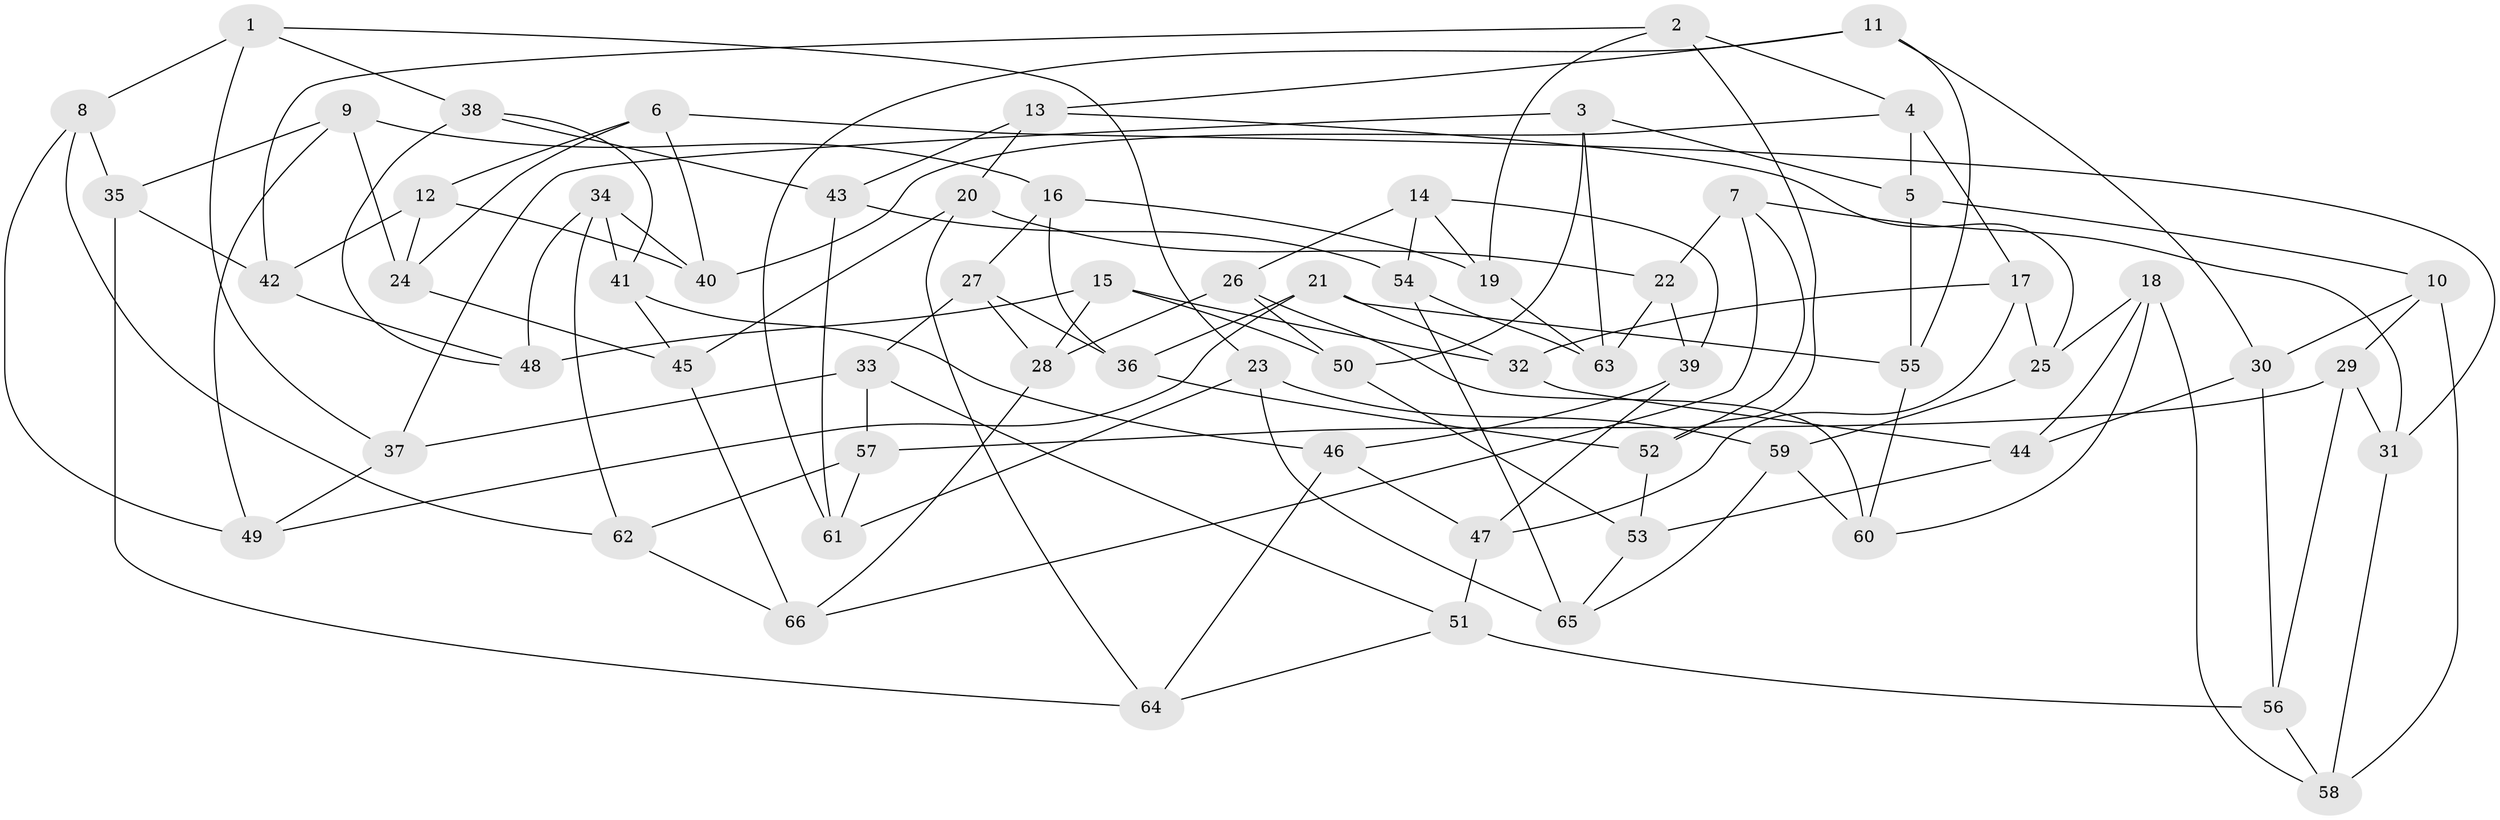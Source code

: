 // coarse degree distribution, {4: 0.5531914893617021, 6: 0.06382978723404255, 5: 0.2765957446808511, 3: 0.10638297872340426}
// Generated by graph-tools (version 1.1) at 2025/38/03/04/25 23:38:08]
// undirected, 66 vertices, 132 edges
graph export_dot {
  node [color=gray90,style=filled];
  1;
  2;
  3;
  4;
  5;
  6;
  7;
  8;
  9;
  10;
  11;
  12;
  13;
  14;
  15;
  16;
  17;
  18;
  19;
  20;
  21;
  22;
  23;
  24;
  25;
  26;
  27;
  28;
  29;
  30;
  31;
  32;
  33;
  34;
  35;
  36;
  37;
  38;
  39;
  40;
  41;
  42;
  43;
  44;
  45;
  46;
  47;
  48;
  49;
  50;
  51;
  52;
  53;
  54;
  55;
  56;
  57;
  58;
  59;
  60;
  61;
  62;
  63;
  64;
  65;
  66;
  1 -- 38;
  1 -- 8;
  1 -- 37;
  1 -- 23;
  2 -- 42;
  2 -- 4;
  2 -- 52;
  2 -- 19;
  3 -- 63;
  3 -- 37;
  3 -- 50;
  3 -- 5;
  4 -- 40;
  4 -- 5;
  4 -- 17;
  5 -- 55;
  5 -- 10;
  6 -- 12;
  6 -- 24;
  6 -- 31;
  6 -- 40;
  7 -- 52;
  7 -- 22;
  7 -- 31;
  7 -- 66;
  8 -- 49;
  8 -- 62;
  8 -- 35;
  9 -- 35;
  9 -- 16;
  9 -- 49;
  9 -- 24;
  10 -- 30;
  10 -- 58;
  10 -- 29;
  11 -- 30;
  11 -- 13;
  11 -- 61;
  11 -- 55;
  12 -- 42;
  12 -- 24;
  12 -- 40;
  13 -- 20;
  13 -- 25;
  13 -- 43;
  14 -- 54;
  14 -- 26;
  14 -- 39;
  14 -- 19;
  15 -- 50;
  15 -- 28;
  15 -- 32;
  15 -- 48;
  16 -- 36;
  16 -- 19;
  16 -- 27;
  17 -- 25;
  17 -- 47;
  17 -- 32;
  18 -- 58;
  18 -- 60;
  18 -- 44;
  18 -- 25;
  19 -- 63;
  20 -- 45;
  20 -- 64;
  20 -- 22;
  21 -- 55;
  21 -- 32;
  21 -- 36;
  21 -- 49;
  22 -- 39;
  22 -- 63;
  23 -- 61;
  23 -- 65;
  23 -- 59;
  24 -- 45;
  25 -- 59;
  26 -- 50;
  26 -- 60;
  26 -- 28;
  27 -- 36;
  27 -- 33;
  27 -- 28;
  28 -- 66;
  29 -- 31;
  29 -- 57;
  29 -- 56;
  30 -- 56;
  30 -- 44;
  31 -- 58;
  32 -- 44;
  33 -- 37;
  33 -- 57;
  33 -- 51;
  34 -- 41;
  34 -- 62;
  34 -- 40;
  34 -- 48;
  35 -- 64;
  35 -- 42;
  36 -- 52;
  37 -- 49;
  38 -- 41;
  38 -- 43;
  38 -- 48;
  39 -- 47;
  39 -- 46;
  41 -- 45;
  41 -- 46;
  42 -- 48;
  43 -- 61;
  43 -- 54;
  44 -- 53;
  45 -- 66;
  46 -- 47;
  46 -- 64;
  47 -- 51;
  50 -- 53;
  51 -- 64;
  51 -- 56;
  52 -- 53;
  53 -- 65;
  54 -- 65;
  54 -- 63;
  55 -- 60;
  56 -- 58;
  57 -- 62;
  57 -- 61;
  59 -- 60;
  59 -- 65;
  62 -- 66;
}
